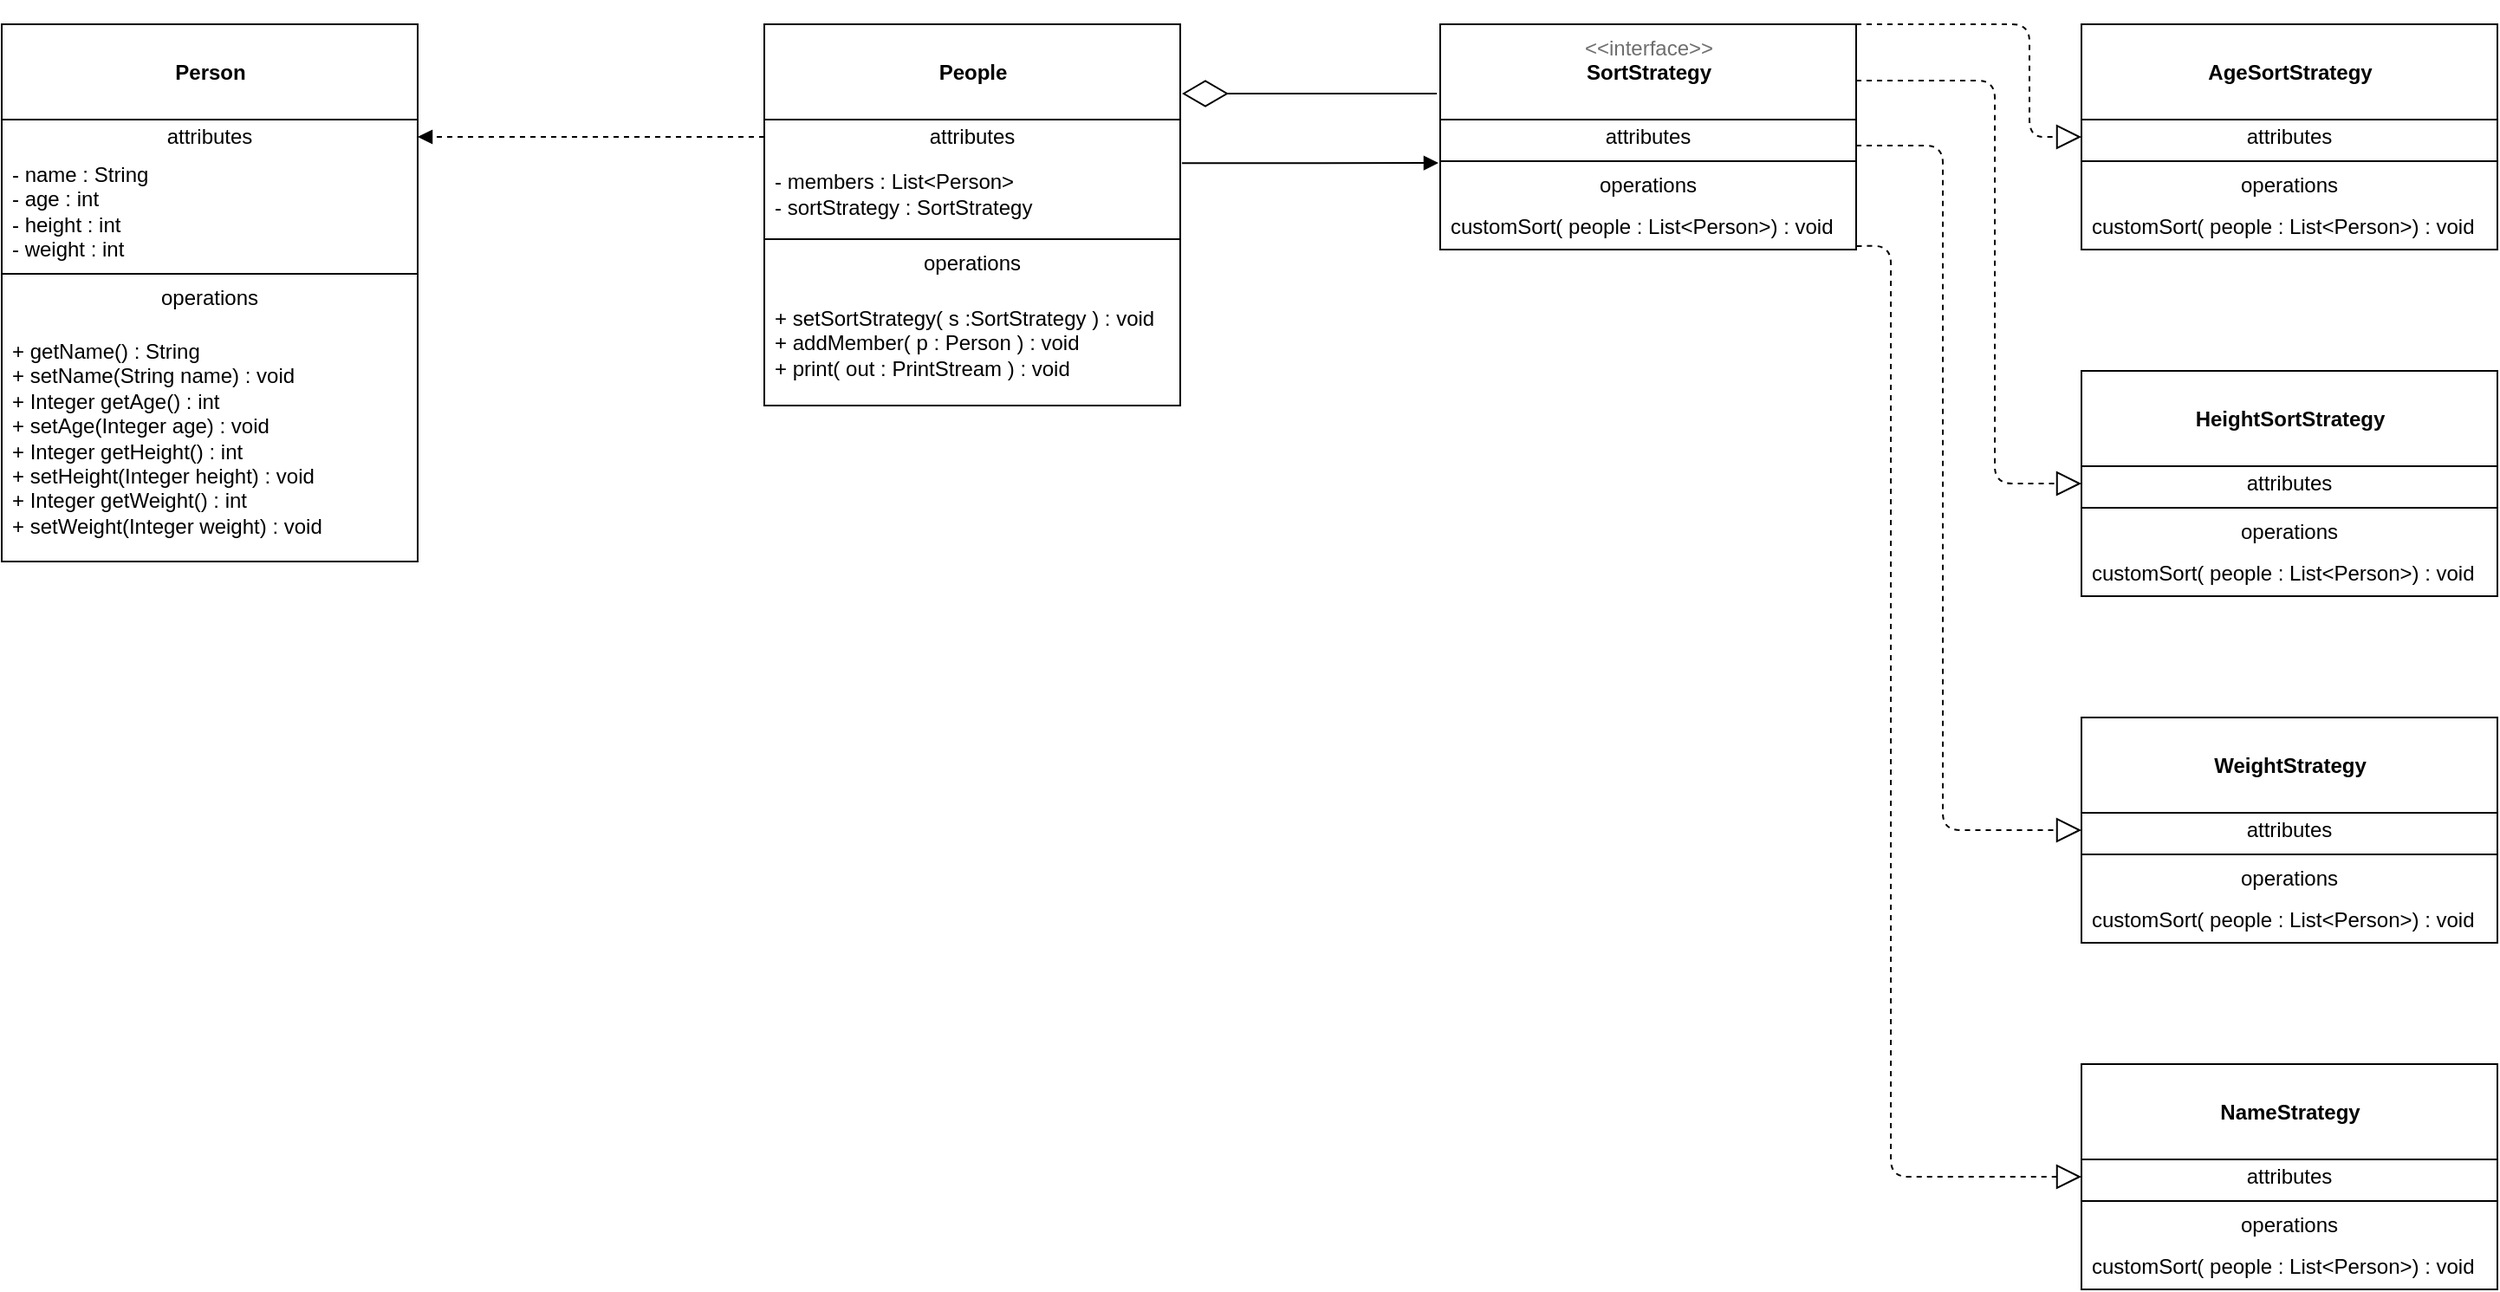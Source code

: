 <mxfile version="15.2.7" type="device"><diagram id="dWZ-KOehT7GFyIjXe87F" name="Page-1"><mxGraphModel dx="2370" dy="1357" grid="1" gridSize="10" guides="1" tooltips="1" connect="1" arrows="1" fold="1" page="1" pageScale="1" pageWidth="1800" pageHeight="1200" math="0" shadow="0"><root><mxCell id="0"/><mxCell id="1" parent="0"/><mxCell id="qKLoxzWUlS0QD0MuHNKX-1" value="&lt;b&gt;&lt;br&gt;Person&lt;/b&gt;" style="swimlane;fontStyle=0;align=center;verticalAlign=top;childLayout=stackLayout;horizontal=1;startSize=55;horizontalStack=0;resizeParent=1;resizeParentMax=0;resizeLast=0;collapsible=0;marginBottom=0;html=1;" vertex="1" parent="1"><mxGeometry x="120" y="280" width="240" height="310" as="geometry"/></mxCell><mxCell id="qKLoxzWUlS0QD0MuHNKX-2" value="attributes" style="text;html=1;strokeColor=none;fillColor=none;align=center;verticalAlign=middle;spacingLeft=4;spacingRight=4;overflow=hidden;rotatable=0;points=[[0,0.5],[1,0.5]];portConstraint=eastwest;" vertex="1" parent="qKLoxzWUlS0QD0MuHNKX-1"><mxGeometry y="55" width="240" height="20" as="geometry"/></mxCell><mxCell id="qKLoxzWUlS0QD0MuHNKX-3" value="- name : String&lt;br&gt;- age : int&lt;br&gt;- height : int&lt;br&gt;- weight : int" style="text;html=1;strokeColor=none;fillColor=none;align=left;verticalAlign=middle;spacingLeft=4;spacingRight=4;overflow=hidden;rotatable=0;points=[[0,0.5],[1,0.5]];portConstraint=eastwest;" vertex="1" parent="qKLoxzWUlS0QD0MuHNKX-1"><mxGeometry y="75" width="240" height="65" as="geometry"/></mxCell><mxCell id="qKLoxzWUlS0QD0MuHNKX-6" value="" style="line;strokeWidth=1;fillColor=none;align=left;verticalAlign=middle;spacingTop=-1;spacingLeft=3;spacingRight=3;rotatable=0;labelPosition=right;points=[];portConstraint=eastwest;" vertex="1" parent="qKLoxzWUlS0QD0MuHNKX-1"><mxGeometry y="140" width="240" height="8" as="geometry"/></mxCell><mxCell id="qKLoxzWUlS0QD0MuHNKX-7" value="operations" style="text;html=1;strokeColor=none;fillColor=none;align=center;verticalAlign=middle;spacingLeft=4;spacingRight=4;overflow=hidden;rotatable=0;points=[[0,0.5],[1,0.5]];portConstraint=eastwest;" vertex="1" parent="qKLoxzWUlS0QD0MuHNKX-1"><mxGeometry y="148" width="240" height="20" as="geometry"/></mxCell><mxCell id="qKLoxzWUlS0QD0MuHNKX-8" value="&lt;div&gt;+ getName() : String&lt;/div&gt;&lt;div&gt;+ setName(String name) : void&lt;/div&gt;&lt;div&gt;+ Integer getAge() : int&lt;/div&gt;&lt;div&gt;+ setAge(Integer age) : void&lt;/div&gt;&lt;div&gt;+ Integer getHeight() : int&lt;/div&gt;&lt;div&gt;+ setHeight(Integer height) : void&lt;/div&gt;&lt;div&gt;+ Integer getWeight() : int&lt;/div&gt;&lt;div&gt;+ setWeight(Integer weight) : void&lt;/div&gt;" style="text;html=1;strokeColor=none;fillColor=none;align=left;verticalAlign=middle;spacingLeft=4;spacingRight=4;overflow=hidden;rotatable=0;points=[[0,0.5],[1,0.5]];portConstraint=eastwest;" vertex="1" parent="qKLoxzWUlS0QD0MuHNKX-1"><mxGeometry y="168" width="240" height="142" as="geometry"/></mxCell><mxCell id="qKLoxzWUlS0QD0MuHNKX-9" value="&lt;b&gt;&lt;br&gt;People&lt;/b&gt;" style="swimlane;fontStyle=0;align=center;verticalAlign=top;childLayout=stackLayout;horizontal=1;startSize=55;horizontalStack=0;resizeParent=1;resizeParentMax=0;resizeLast=0;collapsible=0;marginBottom=0;html=1;" vertex="1" parent="1"><mxGeometry x="560" y="280" width="240" height="220" as="geometry"/></mxCell><mxCell id="qKLoxzWUlS0QD0MuHNKX-10" value="attributes" style="text;html=1;strokeColor=none;fillColor=none;align=center;verticalAlign=middle;spacingLeft=4;spacingRight=4;overflow=hidden;rotatable=0;points=[[0,0.5],[1,0.5]];portConstraint=eastwest;" vertex="1" parent="qKLoxzWUlS0QD0MuHNKX-9"><mxGeometry y="55" width="240" height="20" as="geometry"/></mxCell><mxCell id="qKLoxzWUlS0QD0MuHNKX-11" value="- members : List&amp;lt;Person&amp;gt;&lt;br&gt;- sortStrategy :&amp;nbsp;SortStrategy" style="text;html=1;strokeColor=none;fillColor=none;align=left;verticalAlign=middle;spacingLeft=4;spacingRight=4;overflow=hidden;rotatable=0;points=[[0,0.5],[1,0.5]];portConstraint=eastwest;" vertex="1" parent="qKLoxzWUlS0QD0MuHNKX-9"><mxGeometry y="75" width="240" height="45" as="geometry"/></mxCell><mxCell id="qKLoxzWUlS0QD0MuHNKX-12" value="" style="line;strokeWidth=1;fillColor=none;align=left;verticalAlign=middle;spacingTop=-1;spacingLeft=3;spacingRight=3;rotatable=0;labelPosition=right;points=[];portConstraint=eastwest;" vertex="1" parent="qKLoxzWUlS0QD0MuHNKX-9"><mxGeometry y="120" width="240" height="8" as="geometry"/></mxCell><mxCell id="qKLoxzWUlS0QD0MuHNKX-13" value="operations" style="text;html=1;strokeColor=none;fillColor=none;align=center;verticalAlign=middle;spacingLeft=4;spacingRight=4;overflow=hidden;rotatable=0;points=[[0,0.5],[1,0.5]];portConstraint=eastwest;" vertex="1" parent="qKLoxzWUlS0QD0MuHNKX-9"><mxGeometry y="128" width="240" height="20" as="geometry"/></mxCell><mxCell id="qKLoxzWUlS0QD0MuHNKX-14" value="+ setSortStrategy( s :SortStrategy ) : void&lt;br&gt;+ addMember( p : Person ) : void&lt;br&gt;+ print( out : PrintStream ) : void" style="text;html=1;strokeColor=none;fillColor=none;align=left;verticalAlign=middle;spacingLeft=4;spacingRight=4;overflow=hidden;rotatable=0;points=[[0,0.5],[1,0.5]];portConstraint=eastwest;" vertex="1" parent="qKLoxzWUlS0QD0MuHNKX-9"><mxGeometry y="148" width="240" height="72" as="geometry"/></mxCell><mxCell id="qKLoxzWUlS0QD0MuHNKX-15" value="&lt;font color=&quot;#6e6e6e&quot;&gt;&amp;lt;&amp;lt;interface&amp;gt;&amp;gt;&lt;br&gt;&lt;/font&gt;&lt;b&gt;SortStrategy&lt;/b&gt;" style="swimlane;fontStyle=0;align=center;verticalAlign=top;childLayout=stackLayout;horizontal=1;startSize=55;horizontalStack=0;resizeParent=1;resizeParentMax=0;resizeLast=0;collapsible=0;marginBottom=0;html=1;" vertex="1" parent="1"><mxGeometry x="950" y="280" width="240" height="130" as="geometry"/></mxCell><mxCell id="qKLoxzWUlS0QD0MuHNKX-16" value="attributes" style="text;html=1;strokeColor=none;fillColor=none;align=center;verticalAlign=middle;spacingLeft=4;spacingRight=4;overflow=hidden;rotatable=0;points=[[0,0.5],[1,0.5]];portConstraint=eastwest;" vertex="1" parent="qKLoxzWUlS0QD0MuHNKX-15"><mxGeometry y="55" width="240" height="20" as="geometry"/></mxCell><mxCell id="qKLoxzWUlS0QD0MuHNKX-18" value="" style="line;strokeWidth=1;fillColor=none;align=left;verticalAlign=middle;spacingTop=-1;spacingLeft=3;spacingRight=3;rotatable=0;labelPosition=right;points=[];portConstraint=eastwest;" vertex="1" parent="qKLoxzWUlS0QD0MuHNKX-15"><mxGeometry y="75" width="240" height="8" as="geometry"/></mxCell><mxCell id="qKLoxzWUlS0QD0MuHNKX-19" value="operations" style="text;html=1;strokeColor=none;fillColor=none;align=center;verticalAlign=middle;spacingLeft=4;spacingRight=4;overflow=hidden;rotatable=0;points=[[0,0.5],[1,0.5]];portConstraint=eastwest;" vertex="1" parent="qKLoxzWUlS0QD0MuHNKX-15"><mxGeometry y="83" width="240" height="20" as="geometry"/></mxCell><mxCell id="qKLoxzWUlS0QD0MuHNKX-20" value="customSort( people : List&amp;lt;Person&amp;gt;) : void" style="text;html=1;strokeColor=none;fillColor=none;align=left;verticalAlign=middle;spacingLeft=4;spacingRight=4;overflow=hidden;rotatable=0;points=[[0,0.5],[1,0.5]];portConstraint=eastwest;" vertex="1" parent="qKLoxzWUlS0QD0MuHNKX-15"><mxGeometry y="103" width="240" height="27" as="geometry"/></mxCell><mxCell id="qKLoxzWUlS0QD0MuHNKX-21" value="&lt;b&gt;&lt;font color=&quot;#6e6e6e&quot;&gt;&lt;br&gt;&lt;/font&gt;AgeSortStrategy&lt;/b&gt;" style="swimlane;fontStyle=0;align=center;verticalAlign=top;childLayout=stackLayout;horizontal=1;startSize=55;horizontalStack=0;resizeParent=1;resizeParentMax=0;resizeLast=0;collapsible=0;marginBottom=0;html=1;" vertex="1" parent="1"><mxGeometry x="1320" y="280" width="240" height="130" as="geometry"/></mxCell><mxCell id="qKLoxzWUlS0QD0MuHNKX-22" value="attributes" style="text;html=1;strokeColor=none;fillColor=none;align=center;verticalAlign=middle;spacingLeft=4;spacingRight=4;overflow=hidden;rotatable=0;points=[[0,0.5],[1,0.5]];portConstraint=eastwest;" vertex="1" parent="qKLoxzWUlS0QD0MuHNKX-21"><mxGeometry y="55" width="240" height="20" as="geometry"/></mxCell><mxCell id="qKLoxzWUlS0QD0MuHNKX-23" value="" style="line;strokeWidth=1;fillColor=none;align=left;verticalAlign=middle;spacingTop=-1;spacingLeft=3;spacingRight=3;rotatable=0;labelPosition=right;points=[];portConstraint=eastwest;" vertex="1" parent="qKLoxzWUlS0QD0MuHNKX-21"><mxGeometry y="75" width="240" height="8" as="geometry"/></mxCell><mxCell id="qKLoxzWUlS0QD0MuHNKX-24" value="operations" style="text;html=1;strokeColor=none;fillColor=none;align=center;verticalAlign=middle;spacingLeft=4;spacingRight=4;overflow=hidden;rotatable=0;points=[[0,0.5],[1,0.5]];portConstraint=eastwest;" vertex="1" parent="qKLoxzWUlS0QD0MuHNKX-21"><mxGeometry y="83" width="240" height="20" as="geometry"/></mxCell><mxCell id="qKLoxzWUlS0QD0MuHNKX-25" value="customSort( people : List&amp;lt;Person&amp;gt;) : void" style="text;html=1;strokeColor=none;fillColor=none;align=left;verticalAlign=middle;spacingLeft=4;spacingRight=4;overflow=hidden;rotatable=0;points=[[0,0.5],[1,0.5]];portConstraint=eastwest;" vertex="1" parent="qKLoxzWUlS0QD0MuHNKX-21"><mxGeometry y="103" width="240" height="27" as="geometry"/></mxCell><mxCell id="qKLoxzWUlS0QD0MuHNKX-26" value="&lt;font color=&quot;#080808&quot;&gt;&lt;b&gt;&lt;br&gt;HeightSortStrategy&lt;/b&gt;&lt;/font&gt;" style="swimlane;fontStyle=0;align=center;verticalAlign=top;childLayout=stackLayout;horizontal=1;startSize=55;horizontalStack=0;resizeParent=1;resizeParentMax=0;resizeLast=0;collapsible=0;marginBottom=0;html=1;" vertex="1" parent="1"><mxGeometry x="1320" y="480" width="240" height="130" as="geometry"/></mxCell><mxCell id="qKLoxzWUlS0QD0MuHNKX-27" value="attributes" style="text;html=1;strokeColor=none;fillColor=none;align=center;verticalAlign=middle;spacingLeft=4;spacingRight=4;overflow=hidden;rotatable=0;points=[[0,0.5],[1,0.5]];portConstraint=eastwest;" vertex="1" parent="qKLoxzWUlS0QD0MuHNKX-26"><mxGeometry y="55" width="240" height="20" as="geometry"/></mxCell><mxCell id="qKLoxzWUlS0QD0MuHNKX-28" value="" style="line;strokeWidth=1;fillColor=none;align=left;verticalAlign=middle;spacingTop=-1;spacingLeft=3;spacingRight=3;rotatable=0;labelPosition=right;points=[];portConstraint=eastwest;" vertex="1" parent="qKLoxzWUlS0QD0MuHNKX-26"><mxGeometry y="75" width="240" height="8" as="geometry"/></mxCell><mxCell id="qKLoxzWUlS0QD0MuHNKX-29" value="operations" style="text;html=1;strokeColor=none;fillColor=none;align=center;verticalAlign=middle;spacingLeft=4;spacingRight=4;overflow=hidden;rotatable=0;points=[[0,0.5],[1,0.5]];portConstraint=eastwest;" vertex="1" parent="qKLoxzWUlS0QD0MuHNKX-26"><mxGeometry y="83" width="240" height="20" as="geometry"/></mxCell><mxCell id="qKLoxzWUlS0QD0MuHNKX-30" value="customSort( people : List&amp;lt;Person&amp;gt;) : void" style="text;html=1;strokeColor=none;fillColor=none;align=left;verticalAlign=middle;spacingLeft=4;spacingRight=4;overflow=hidden;rotatable=0;points=[[0,0.5],[1,0.5]];portConstraint=eastwest;" vertex="1" parent="qKLoxzWUlS0QD0MuHNKX-26"><mxGeometry y="103" width="240" height="27" as="geometry"/></mxCell><mxCell id="qKLoxzWUlS0QD0MuHNKX-31" value="&lt;b&gt;&lt;br&gt;WeightStrategy&lt;/b&gt;" style="swimlane;fontStyle=0;align=center;verticalAlign=top;childLayout=stackLayout;horizontal=1;startSize=55;horizontalStack=0;resizeParent=1;resizeParentMax=0;resizeLast=0;collapsible=0;marginBottom=0;html=1;" vertex="1" parent="1"><mxGeometry x="1320" y="680" width="240" height="130" as="geometry"/></mxCell><mxCell id="qKLoxzWUlS0QD0MuHNKX-32" value="attributes" style="text;html=1;strokeColor=none;fillColor=none;align=center;verticalAlign=middle;spacingLeft=4;spacingRight=4;overflow=hidden;rotatable=0;points=[[0,0.5],[1,0.5]];portConstraint=eastwest;" vertex="1" parent="qKLoxzWUlS0QD0MuHNKX-31"><mxGeometry y="55" width="240" height="20" as="geometry"/></mxCell><mxCell id="qKLoxzWUlS0QD0MuHNKX-33" value="" style="line;strokeWidth=1;fillColor=none;align=left;verticalAlign=middle;spacingTop=-1;spacingLeft=3;spacingRight=3;rotatable=0;labelPosition=right;points=[];portConstraint=eastwest;" vertex="1" parent="qKLoxzWUlS0QD0MuHNKX-31"><mxGeometry y="75" width="240" height="8" as="geometry"/></mxCell><mxCell id="qKLoxzWUlS0QD0MuHNKX-34" value="operations" style="text;html=1;strokeColor=none;fillColor=none;align=center;verticalAlign=middle;spacingLeft=4;spacingRight=4;overflow=hidden;rotatable=0;points=[[0,0.5],[1,0.5]];portConstraint=eastwest;" vertex="1" parent="qKLoxzWUlS0QD0MuHNKX-31"><mxGeometry y="83" width="240" height="20" as="geometry"/></mxCell><mxCell id="qKLoxzWUlS0QD0MuHNKX-35" value="customSort( people : List&amp;lt;Person&amp;gt;) : void" style="text;html=1;strokeColor=none;fillColor=none;align=left;verticalAlign=middle;spacingLeft=4;spacingRight=4;overflow=hidden;rotatable=0;points=[[0,0.5],[1,0.5]];portConstraint=eastwest;" vertex="1" parent="qKLoxzWUlS0QD0MuHNKX-31"><mxGeometry y="103" width="240" height="27" as="geometry"/></mxCell><mxCell id="qKLoxzWUlS0QD0MuHNKX-36" value="&lt;b&gt;&lt;br&gt;NameStrategy&lt;/b&gt;" style="swimlane;fontStyle=0;align=center;verticalAlign=top;childLayout=stackLayout;horizontal=1;startSize=55;horizontalStack=0;resizeParent=1;resizeParentMax=0;resizeLast=0;collapsible=0;marginBottom=0;html=1;" vertex="1" parent="1"><mxGeometry x="1320" y="880" width="240" height="130" as="geometry"/></mxCell><mxCell id="qKLoxzWUlS0QD0MuHNKX-37" value="attributes" style="text;html=1;strokeColor=none;fillColor=none;align=center;verticalAlign=middle;spacingLeft=4;spacingRight=4;overflow=hidden;rotatable=0;points=[[0,0.5],[1,0.5]];portConstraint=eastwest;" vertex="1" parent="qKLoxzWUlS0QD0MuHNKX-36"><mxGeometry y="55" width="240" height="20" as="geometry"/></mxCell><mxCell id="qKLoxzWUlS0QD0MuHNKX-38" value="" style="line;strokeWidth=1;fillColor=none;align=left;verticalAlign=middle;spacingTop=-1;spacingLeft=3;spacingRight=3;rotatable=0;labelPosition=right;points=[];portConstraint=eastwest;" vertex="1" parent="qKLoxzWUlS0QD0MuHNKX-36"><mxGeometry y="75" width="240" height="8" as="geometry"/></mxCell><mxCell id="qKLoxzWUlS0QD0MuHNKX-39" value="operations" style="text;html=1;strokeColor=none;fillColor=none;align=center;verticalAlign=middle;spacingLeft=4;spacingRight=4;overflow=hidden;rotatable=0;points=[[0,0.5],[1,0.5]];portConstraint=eastwest;" vertex="1" parent="qKLoxzWUlS0QD0MuHNKX-36"><mxGeometry y="83" width="240" height="20" as="geometry"/></mxCell><mxCell id="qKLoxzWUlS0QD0MuHNKX-40" value="customSort( people : List&amp;lt;Person&amp;gt;) : void" style="text;html=1;strokeColor=none;fillColor=none;align=left;verticalAlign=middle;spacingLeft=4;spacingRight=4;overflow=hidden;rotatable=0;points=[[0,0.5],[1,0.5]];portConstraint=eastwest;" vertex="1" parent="qKLoxzWUlS0QD0MuHNKX-36"><mxGeometry y="103" width="240" height="27" as="geometry"/></mxCell><mxCell id="qKLoxzWUlS0QD0MuHNKX-41" value="" style="html=1;verticalAlign=bottom;labelBackgroundColor=none;endArrow=block;endFill=1;dashed=1;entryX=1;entryY=0.5;entryDx=0;entryDy=0;" edge="1" parent="1" target="qKLoxzWUlS0QD0MuHNKX-2"><mxGeometry width="160" relative="1" as="geometry"><mxPoint x="560" y="345" as="sourcePoint"/><mxPoint x="1440" y="540" as="targetPoint"/></mxGeometry></mxCell><mxCell id="qKLoxzWUlS0QD0MuHNKX-42" value="" style="endArrow=diamondThin;endFill=0;endSize=24;html=1;" edge="1" parent="1"><mxGeometry width="160" relative="1" as="geometry"><mxPoint x="948" y="320" as="sourcePoint"/><mxPoint x="801" y="320" as="targetPoint"/></mxGeometry></mxCell><mxCell id="qKLoxzWUlS0QD0MuHNKX-43" value="" style="html=1;verticalAlign=bottom;endArrow=block;exitX=1.004;exitY=0.115;exitDx=0;exitDy=0;exitPerimeter=0;" edge="1" parent="1" source="qKLoxzWUlS0QD0MuHNKX-11"><mxGeometry y="10" width="80" relative="1" as="geometry"><mxPoint x="860" y="390" as="sourcePoint"/><mxPoint x="949" y="360" as="targetPoint"/><mxPoint as="offset"/></mxGeometry></mxCell><mxCell id="qKLoxzWUlS0QD0MuHNKX-44" value="" style="endArrow=block;dashed=1;endFill=0;endSize=12;html=1;entryX=0;entryY=0.5;entryDx=0;entryDy=0;edgeStyle=orthogonalEdgeStyle;" edge="1" parent="1" target="qKLoxzWUlS0QD0MuHNKX-22"><mxGeometry width="160" relative="1" as="geometry"><mxPoint x="1190" y="280" as="sourcePoint"/><mxPoint x="1350" y="280" as="targetPoint"/><Array as="points"><mxPoint x="1290" y="280"/><mxPoint x="1290" y="345"/></Array></mxGeometry></mxCell><mxCell id="qKLoxzWUlS0QD0MuHNKX-45" value="" style="endArrow=block;dashed=1;endFill=0;endSize=12;html=1;entryX=0;entryY=0.5;entryDx=0;entryDy=0;edgeStyle=orthogonalEdgeStyle;" edge="1" parent="1" target="qKLoxzWUlS0QD0MuHNKX-27"><mxGeometry width="160" relative="1" as="geometry"><mxPoint x="1190" y="312.5" as="sourcePoint"/><mxPoint x="1320" y="377.5" as="targetPoint"/><Array as="points"><mxPoint x="1270" y="313"/><mxPoint x="1270" y="545"/></Array></mxGeometry></mxCell><mxCell id="qKLoxzWUlS0QD0MuHNKX-46" value="" style="endArrow=block;dashed=1;endFill=0;endSize=12;html=1;entryX=0;entryY=0.5;entryDx=0;entryDy=0;edgeStyle=orthogonalEdgeStyle;" edge="1" parent="1" target="qKLoxzWUlS0QD0MuHNKX-32"><mxGeometry width="160" relative="1" as="geometry"><mxPoint x="1190" y="350" as="sourcePoint"/><mxPoint x="1320" y="582.5" as="targetPoint"/><Array as="points"><mxPoint x="1240" y="350"/><mxPoint x="1240" y="745"/></Array></mxGeometry></mxCell><mxCell id="qKLoxzWUlS0QD0MuHNKX-47" value="" style="endArrow=block;dashed=1;endFill=0;endSize=12;html=1;entryX=0;entryY=0.5;entryDx=0;entryDy=0;exitX=1.001;exitY=0.924;exitDx=0;exitDy=0;exitPerimeter=0;edgeStyle=orthogonalEdgeStyle;" edge="1" parent="1" source="qKLoxzWUlS0QD0MuHNKX-20" target="qKLoxzWUlS0QD0MuHNKX-37"><mxGeometry width="160" relative="1" as="geometry"><mxPoint x="1200" y="360" as="sourcePoint"/><mxPoint x="1330" y="755" as="targetPoint"/><Array as="points"><mxPoint x="1210" y="408"/><mxPoint x="1210" y="945"/></Array></mxGeometry></mxCell></root></mxGraphModel></diagram></mxfile>